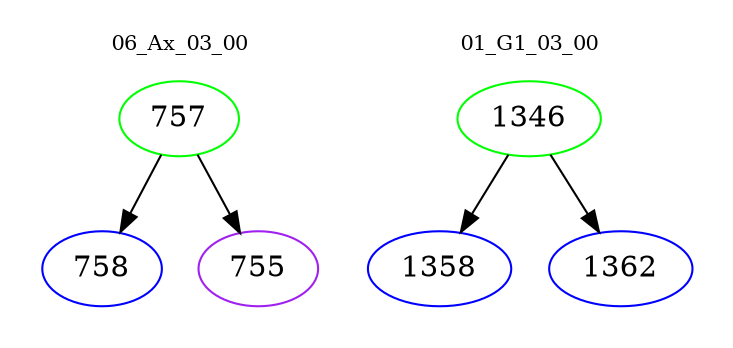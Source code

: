 digraph{
subgraph cluster_0 {
color = white
label = "06_Ax_03_00";
fontsize=10;
T0_757 [label="757", color="green"]
T0_757 -> T0_758 [color="black"]
T0_758 [label="758", color="blue"]
T0_757 -> T0_755 [color="black"]
T0_755 [label="755", color="purple"]
}
subgraph cluster_1 {
color = white
label = "01_G1_03_00";
fontsize=10;
T1_1346 [label="1346", color="green"]
T1_1346 -> T1_1358 [color="black"]
T1_1358 [label="1358", color="blue"]
T1_1346 -> T1_1362 [color="black"]
T1_1362 [label="1362", color="blue"]
}
}
